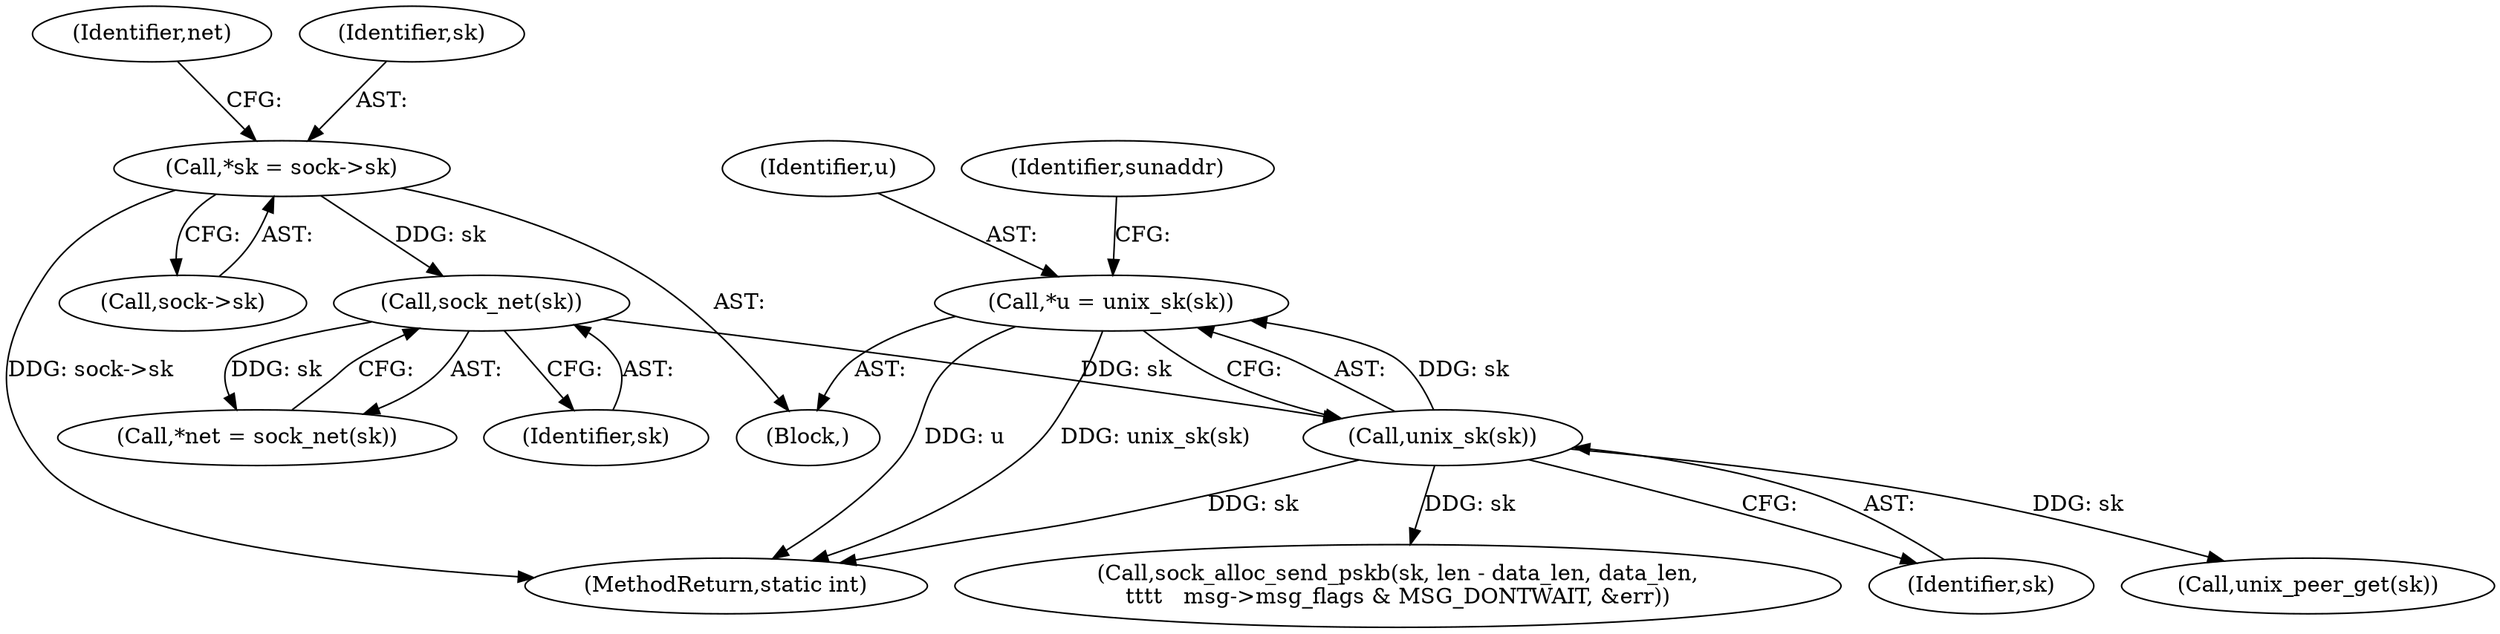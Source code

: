 digraph "0_linux_e0e3cea46d31d23dc40df0a49a7a2c04fe8edfea_0@pointer" {
"1000126" [label="(Call,*u = unix_sk(sk))"];
"1000128" [label="(Call,unix_sk(sk))"];
"1000123" [label="(Call,sock_net(sk))"];
"1000115" [label="(Call,*sk = sock->sk)"];
"1000115" [label="(Call,*sk = sock->sk)"];
"1000124" [label="(Identifier,sk)"];
"1000129" [label="(Identifier,sk)"];
"1000121" [label="(Call,*net = sock_net(sk))"];
"1000225" [label="(Call,unix_peer_get(sk))"];
"1000280" [label="(Call,sock_alloc_send_pskb(sk, len - data_len, data_len,\n\t\t\t\t   msg->msg_flags & MSG_DONTWAIT, &err))"];
"1000126" [label="(Call,*u = unix_sk(sk))"];
"1000132" [label="(Identifier,sunaddr)"];
"1000117" [label="(Call,sock->sk)"];
"1000127" [label="(Identifier,u)"];
"1000128" [label="(Call,unix_sk(sk))"];
"1000122" [label="(Identifier,net)"];
"1000123" [label="(Call,sock_net(sk))"];
"1000579" [label="(MethodReturn,static int)"];
"1000108" [label="(Block,)"];
"1000116" [label="(Identifier,sk)"];
"1000126" -> "1000108"  [label="AST: "];
"1000126" -> "1000128"  [label="CFG: "];
"1000127" -> "1000126"  [label="AST: "];
"1000128" -> "1000126"  [label="AST: "];
"1000132" -> "1000126"  [label="CFG: "];
"1000126" -> "1000579"  [label="DDG: u"];
"1000126" -> "1000579"  [label="DDG: unix_sk(sk)"];
"1000128" -> "1000126"  [label="DDG: sk"];
"1000128" -> "1000129"  [label="CFG: "];
"1000129" -> "1000128"  [label="AST: "];
"1000128" -> "1000579"  [label="DDG: sk"];
"1000123" -> "1000128"  [label="DDG: sk"];
"1000128" -> "1000225"  [label="DDG: sk"];
"1000128" -> "1000280"  [label="DDG: sk"];
"1000123" -> "1000121"  [label="AST: "];
"1000123" -> "1000124"  [label="CFG: "];
"1000124" -> "1000123"  [label="AST: "];
"1000121" -> "1000123"  [label="CFG: "];
"1000123" -> "1000121"  [label="DDG: sk"];
"1000115" -> "1000123"  [label="DDG: sk"];
"1000115" -> "1000108"  [label="AST: "];
"1000115" -> "1000117"  [label="CFG: "];
"1000116" -> "1000115"  [label="AST: "];
"1000117" -> "1000115"  [label="AST: "];
"1000122" -> "1000115"  [label="CFG: "];
"1000115" -> "1000579"  [label="DDG: sock->sk"];
}
